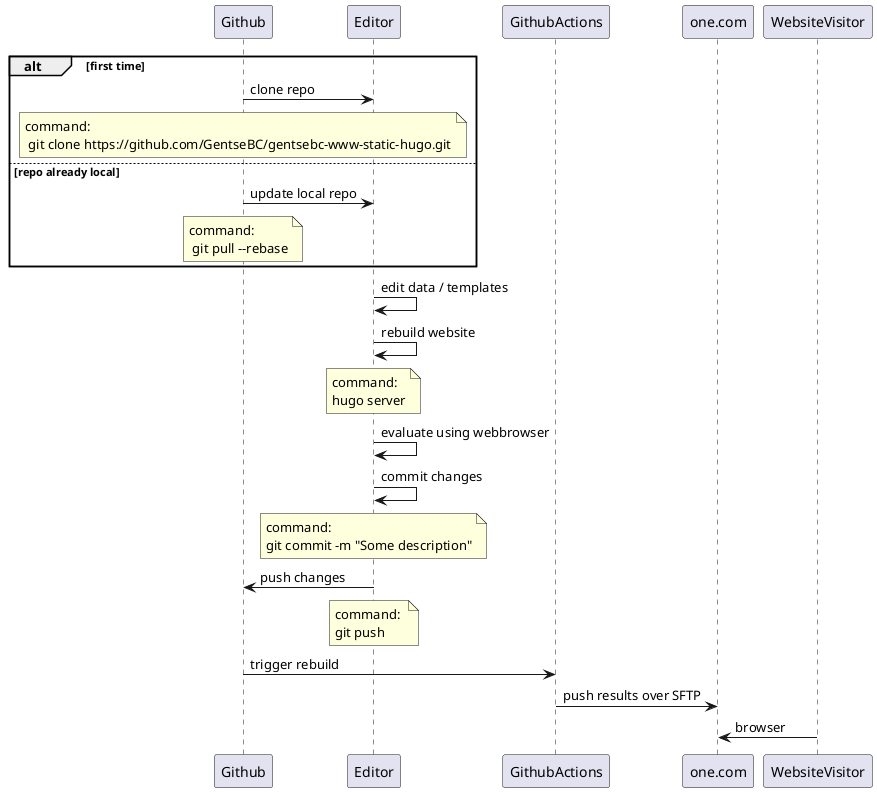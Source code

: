 @startuml
alt first time
Github -> Editor: clone repo
note over Github: command: \n git clone https://github.com/GentseBC/gentsebc-www-static-hugo.git
else repo already local
Github -> Editor: update local repo
note over Github: command: \n git pull --rebase
end
Editor -> Editor: edit data / templates
Editor -> Editor: rebuild website
note over Editor: command: \nhugo server
Editor -> Editor: evaluate using webbrowser
Editor -> Editor: commit changes
note over Editor: command: \ngit commit -m "Some description"
Editor -> Github: push changes
note over Editor: command: \ngit push
Github -> GithubActions: trigger rebuild
GithubActions -> one.com: push results over SFTP
WebsiteVisitor -> one.com: browser
@enduml